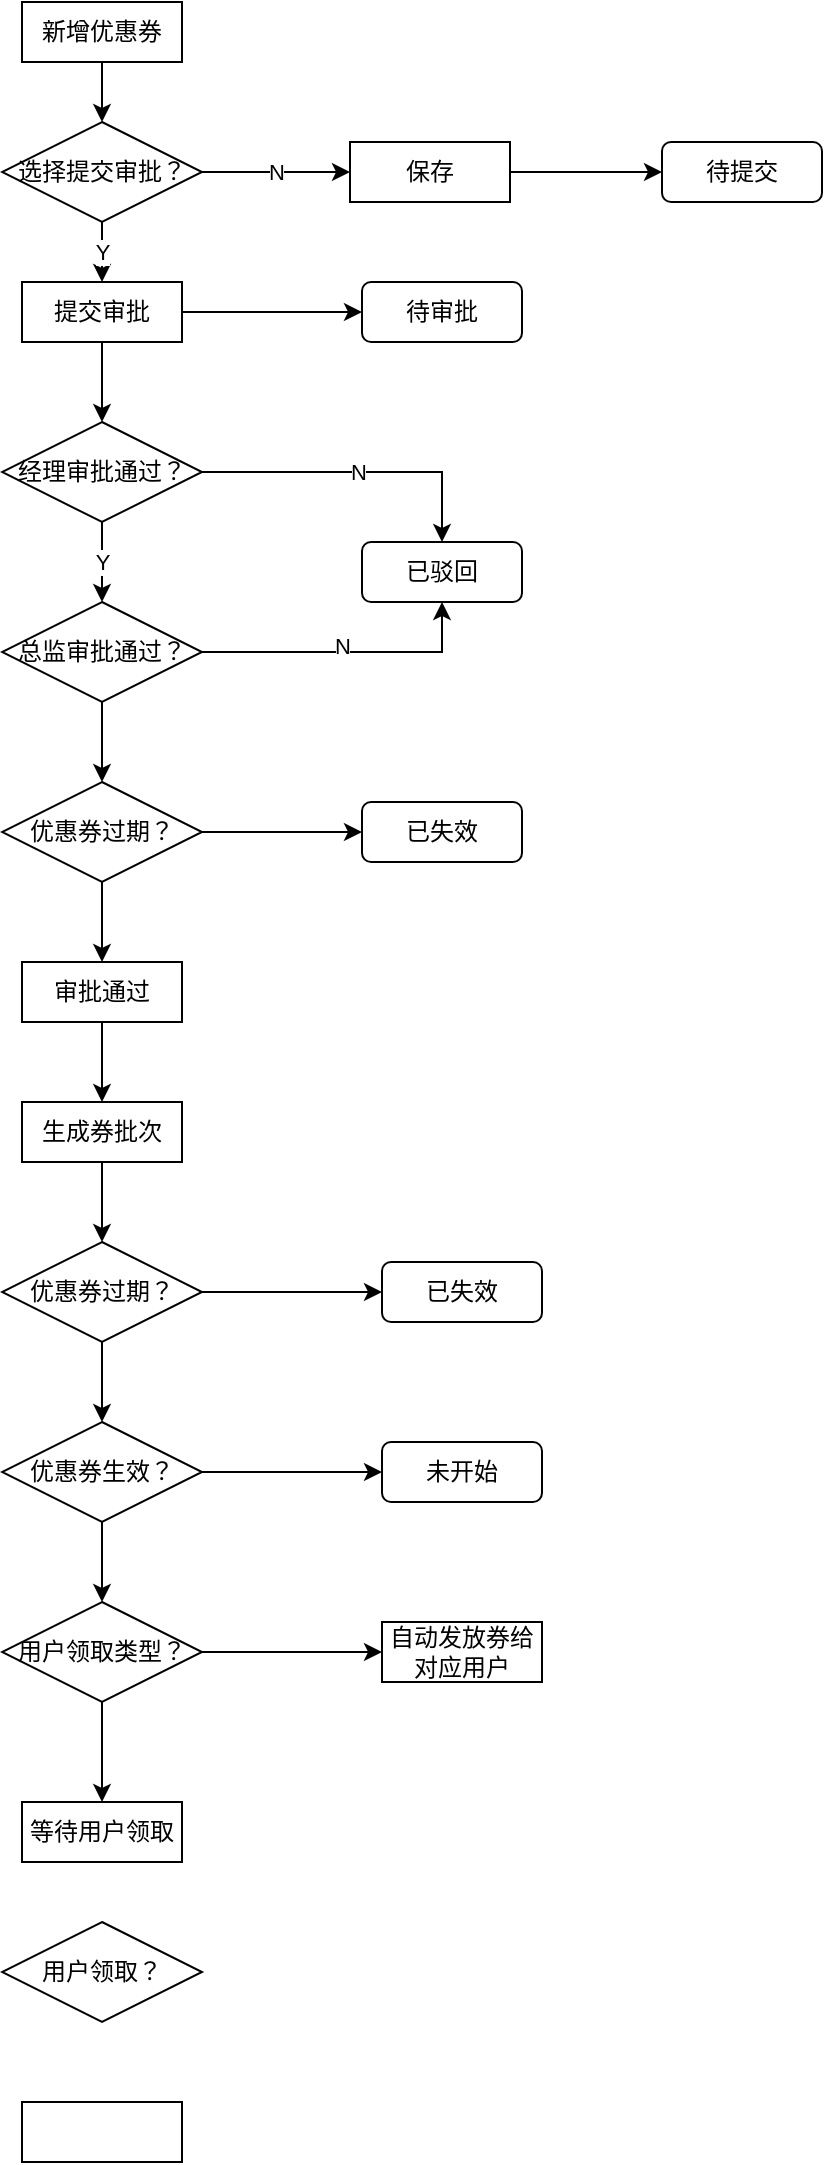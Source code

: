 <mxfile version="14.7.3" type="github">
  <diagram id="C5RBs43oDa-KdzZeNtuy" name="Page-1">
    <mxGraphModel dx="1422" dy="794" grid="1" gridSize="10" guides="1" tooltips="1" connect="1" arrows="1" fold="1" page="1" pageScale="1" pageWidth="827" pageHeight="1169" math="0" shadow="0">
      <root>
        <mxCell id="WIyWlLk6GJQsqaUBKTNV-0" />
        <mxCell id="WIyWlLk6GJQsqaUBKTNV-1" parent="WIyWlLk6GJQsqaUBKTNV-0" />
        <mxCell id="kEZ_8xJjqDe0QGOAi1LS-35" style="edgeStyle=orthogonalEdgeStyle;rounded=0;orthogonalLoop=1;jettySize=auto;html=1;exitX=0.5;exitY=1;exitDx=0;exitDy=0;entryX=0.5;entryY=0;entryDx=0;entryDy=0;" edge="1" parent="WIyWlLk6GJQsqaUBKTNV-1" source="kEZ_8xJjqDe0QGOAi1LS-0" target="kEZ_8xJjqDe0QGOAi1LS-10">
          <mxGeometry relative="1" as="geometry" />
        </mxCell>
        <mxCell id="kEZ_8xJjqDe0QGOAi1LS-0" value="新增优惠券" style="rounded=0;whiteSpace=wrap;html=1;" vertex="1" parent="WIyWlLk6GJQsqaUBKTNV-1">
          <mxGeometry x="170" y="10" width="80" height="30" as="geometry" />
        </mxCell>
        <mxCell id="kEZ_8xJjqDe0QGOAi1LS-39" style="edgeStyle=orthogonalEdgeStyle;rounded=0;orthogonalLoop=1;jettySize=auto;html=1;exitX=1;exitY=0.5;exitDx=0;exitDy=0;" edge="1" parent="WIyWlLk6GJQsqaUBKTNV-1" source="kEZ_8xJjqDe0QGOAi1LS-2" target="kEZ_8xJjqDe0QGOAi1LS-8">
          <mxGeometry relative="1" as="geometry" />
        </mxCell>
        <mxCell id="kEZ_8xJjqDe0QGOAi1LS-40" style="edgeStyle=orthogonalEdgeStyle;rounded=0;orthogonalLoop=1;jettySize=auto;html=1;exitX=0.5;exitY=1;exitDx=0;exitDy=0;entryX=0.5;entryY=0;entryDx=0;entryDy=0;" edge="1" parent="WIyWlLk6GJQsqaUBKTNV-1" source="kEZ_8xJjqDe0QGOAi1LS-2" target="kEZ_8xJjqDe0QGOAi1LS-9">
          <mxGeometry relative="1" as="geometry" />
        </mxCell>
        <mxCell id="kEZ_8xJjqDe0QGOAi1LS-2" value="提交审批" style="rounded=0;whiteSpace=wrap;html=1;" vertex="1" parent="WIyWlLk6GJQsqaUBKTNV-1">
          <mxGeometry x="170" y="150" width="80" height="30" as="geometry" />
        </mxCell>
        <mxCell id="kEZ_8xJjqDe0QGOAi1LS-47" style="edgeStyle=orthogonalEdgeStyle;rounded=0;orthogonalLoop=1;jettySize=auto;html=1;exitX=0.5;exitY=1;exitDx=0;exitDy=0;entryX=0.5;entryY=0;entryDx=0;entryDy=0;" edge="1" parent="WIyWlLk6GJQsqaUBKTNV-1" source="kEZ_8xJjqDe0QGOAi1LS-5" target="kEZ_8xJjqDe0QGOAi1LS-6">
          <mxGeometry relative="1" as="geometry" />
        </mxCell>
        <mxCell id="kEZ_8xJjqDe0QGOAi1LS-5" value="审批通过" style="rounded=0;whiteSpace=wrap;html=1;" vertex="1" parent="WIyWlLk6GJQsqaUBKTNV-1">
          <mxGeometry x="170" y="490" width="80" height="30" as="geometry" />
        </mxCell>
        <mxCell id="kEZ_8xJjqDe0QGOAi1LS-48" style="edgeStyle=orthogonalEdgeStyle;rounded=0;orthogonalLoop=1;jettySize=auto;html=1;exitX=0.5;exitY=1;exitDx=0;exitDy=0;entryX=0.5;entryY=0;entryDx=0;entryDy=0;" edge="1" parent="WIyWlLk6GJQsqaUBKTNV-1" source="kEZ_8xJjqDe0QGOAi1LS-6" target="kEZ_8xJjqDe0QGOAi1LS-33">
          <mxGeometry relative="1" as="geometry" />
        </mxCell>
        <mxCell id="kEZ_8xJjqDe0QGOAi1LS-6" value="生成券批次" style="rounded=0;whiteSpace=wrap;html=1;" vertex="1" parent="WIyWlLk6GJQsqaUBKTNV-1">
          <mxGeometry x="170" y="560" width="80" height="30" as="geometry" />
        </mxCell>
        <mxCell id="kEZ_8xJjqDe0QGOAi1LS-7" value="待提交" style="rounded=1;whiteSpace=wrap;html=1;" vertex="1" parent="WIyWlLk6GJQsqaUBKTNV-1">
          <mxGeometry x="490" y="80" width="80" height="30" as="geometry" />
        </mxCell>
        <mxCell id="kEZ_8xJjqDe0QGOAi1LS-8" value="待审批" style="rounded=1;whiteSpace=wrap;html=1;" vertex="1" parent="WIyWlLk6GJQsqaUBKTNV-1">
          <mxGeometry x="340" y="150" width="80" height="30" as="geometry" />
        </mxCell>
        <mxCell id="kEZ_8xJjqDe0QGOAi1LS-41" value="N" style="edgeStyle=orthogonalEdgeStyle;rounded=0;orthogonalLoop=1;jettySize=auto;html=1;exitX=1;exitY=0.5;exitDx=0;exitDy=0;entryX=0.5;entryY=0;entryDx=0;entryDy=0;" edge="1" parent="WIyWlLk6GJQsqaUBKTNV-1" source="kEZ_8xJjqDe0QGOAi1LS-9" target="kEZ_8xJjqDe0QGOAi1LS-18">
          <mxGeometry relative="1" as="geometry" />
        </mxCell>
        <mxCell id="kEZ_8xJjqDe0QGOAi1LS-43" value="Y" style="edgeStyle=orthogonalEdgeStyle;rounded=0;orthogonalLoop=1;jettySize=auto;html=1;exitX=0.5;exitY=1;exitDx=0;exitDy=0;entryX=0.5;entryY=0;entryDx=0;entryDy=0;" edge="1" parent="WIyWlLk6GJQsqaUBKTNV-1" source="kEZ_8xJjqDe0QGOAi1LS-9" target="kEZ_8xJjqDe0QGOAi1LS-16">
          <mxGeometry relative="1" as="geometry" />
        </mxCell>
        <mxCell id="kEZ_8xJjqDe0QGOAi1LS-9" value="经理审批通过？" style="rhombus;whiteSpace=wrap;html=1;" vertex="1" parent="WIyWlLk6GJQsqaUBKTNV-1">
          <mxGeometry x="160" y="220" width="100" height="50" as="geometry" />
        </mxCell>
        <mxCell id="kEZ_8xJjqDe0QGOAi1LS-36" value="N" style="edgeStyle=orthogonalEdgeStyle;rounded=0;orthogonalLoop=1;jettySize=auto;html=1;exitX=1;exitY=0.5;exitDx=0;exitDy=0;entryX=0;entryY=0.5;entryDx=0;entryDy=0;" edge="1" parent="WIyWlLk6GJQsqaUBKTNV-1" source="kEZ_8xJjqDe0QGOAi1LS-10" target="kEZ_8xJjqDe0QGOAi1LS-14">
          <mxGeometry relative="1" as="geometry" />
        </mxCell>
        <mxCell id="kEZ_8xJjqDe0QGOAi1LS-38" value="Y" style="edgeStyle=orthogonalEdgeStyle;rounded=0;orthogonalLoop=1;jettySize=auto;html=1;exitX=0.5;exitY=1;exitDx=0;exitDy=0;entryX=0.5;entryY=0;entryDx=0;entryDy=0;" edge="1" parent="WIyWlLk6GJQsqaUBKTNV-1" source="kEZ_8xJjqDe0QGOAi1LS-10" target="kEZ_8xJjqDe0QGOAi1LS-2">
          <mxGeometry relative="1" as="geometry" />
        </mxCell>
        <mxCell id="kEZ_8xJjqDe0QGOAi1LS-10" value="选择提交审批？" style="rhombus;whiteSpace=wrap;html=1;" vertex="1" parent="WIyWlLk6GJQsqaUBKTNV-1">
          <mxGeometry x="160" y="70" width="100" height="50" as="geometry" />
        </mxCell>
        <mxCell id="kEZ_8xJjqDe0QGOAi1LS-37" style="edgeStyle=orthogonalEdgeStyle;rounded=0;orthogonalLoop=1;jettySize=auto;html=1;exitX=1;exitY=0.5;exitDx=0;exitDy=0;entryX=0;entryY=0.5;entryDx=0;entryDy=0;" edge="1" parent="WIyWlLk6GJQsqaUBKTNV-1" source="kEZ_8xJjqDe0QGOAi1LS-14" target="kEZ_8xJjqDe0QGOAi1LS-7">
          <mxGeometry relative="1" as="geometry" />
        </mxCell>
        <mxCell id="kEZ_8xJjqDe0QGOAi1LS-14" value="保存" style="rounded=0;whiteSpace=wrap;html=1;" vertex="1" parent="WIyWlLk6GJQsqaUBKTNV-1">
          <mxGeometry x="334" y="80" width="80" height="30" as="geometry" />
        </mxCell>
        <mxCell id="kEZ_8xJjqDe0QGOAi1LS-42" style="edgeStyle=orthogonalEdgeStyle;rounded=0;orthogonalLoop=1;jettySize=auto;html=1;exitX=1;exitY=0.5;exitDx=0;exitDy=0;entryX=0.5;entryY=1;entryDx=0;entryDy=0;" edge="1" parent="WIyWlLk6GJQsqaUBKTNV-1" source="kEZ_8xJjqDe0QGOAi1LS-16" target="kEZ_8xJjqDe0QGOAi1LS-18">
          <mxGeometry relative="1" as="geometry" />
        </mxCell>
        <mxCell id="kEZ_8xJjqDe0QGOAi1LS-61" value="N" style="edgeLabel;html=1;align=center;verticalAlign=middle;resizable=0;points=[];" vertex="1" connectable="0" parent="kEZ_8xJjqDe0QGOAi1LS-42">
          <mxGeometry x="-0.035" y="3" relative="1" as="geometry">
            <mxPoint as="offset" />
          </mxGeometry>
        </mxCell>
        <mxCell id="kEZ_8xJjqDe0QGOAi1LS-44" style="edgeStyle=orthogonalEdgeStyle;rounded=0;orthogonalLoop=1;jettySize=auto;html=1;exitX=0.5;exitY=1;exitDx=0;exitDy=0;entryX=0.5;entryY=0;entryDx=0;entryDy=0;" edge="1" parent="WIyWlLk6GJQsqaUBKTNV-1" source="kEZ_8xJjqDe0QGOAi1LS-16" target="kEZ_8xJjqDe0QGOAi1LS-22">
          <mxGeometry relative="1" as="geometry" />
        </mxCell>
        <mxCell id="kEZ_8xJjqDe0QGOAi1LS-16" value="总监审批通过？" style="rhombus;whiteSpace=wrap;html=1;" vertex="1" parent="WIyWlLk6GJQsqaUBKTNV-1">
          <mxGeometry x="160" y="310" width="100" height="50" as="geometry" />
        </mxCell>
        <mxCell id="kEZ_8xJjqDe0QGOAi1LS-18" value="已驳回" style="rounded=1;whiteSpace=wrap;html=1;" vertex="1" parent="WIyWlLk6GJQsqaUBKTNV-1">
          <mxGeometry x="340" y="280" width="80" height="30" as="geometry" />
        </mxCell>
        <mxCell id="kEZ_8xJjqDe0QGOAi1LS-19" style="edgeStyle=orthogonalEdgeStyle;rounded=0;orthogonalLoop=1;jettySize=auto;html=1;exitX=0.5;exitY=1;exitDx=0;exitDy=0;" edge="1" parent="WIyWlLk6GJQsqaUBKTNV-1" source="kEZ_8xJjqDe0QGOAi1LS-18" target="kEZ_8xJjqDe0QGOAi1LS-18">
          <mxGeometry relative="1" as="geometry" />
        </mxCell>
        <mxCell id="kEZ_8xJjqDe0QGOAi1LS-45" style="edgeStyle=orthogonalEdgeStyle;rounded=0;orthogonalLoop=1;jettySize=auto;html=1;exitX=1;exitY=0.5;exitDx=0;exitDy=0;" edge="1" parent="WIyWlLk6GJQsqaUBKTNV-1" source="kEZ_8xJjqDe0QGOAi1LS-22" target="kEZ_8xJjqDe0QGOAi1LS-24">
          <mxGeometry relative="1" as="geometry" />
        </mxCell>
        <mxCell id="kEZ_8xJjqDe0QGOAi1LS-46" style="edgeStyle=orthogonalEdgeStyle;rounded=0;orthogonalLoop=1;jettySize=auto;html=1;exitX=0.5;exitY=1;exitDx=0;exitDy=0;entryX=0.5;entryY=0;entryDx=0;entryDy=0;" edge="1" parent="WIyWlLk6GJQsqaUBKTNV-1" source="kEZ_8xJjqDe0QGOAi1LS-22" target="kEZ_8xJjqDe0QGOAi1LS-5">
          <mxGeometry relative="1" as="geometry" />
        </mxCell>
        <mxCell id="kEZ_8xJjqDe0QGOAi1LS-22" value="优惠券过期？" style="rhombus;whiteSpace=wrap;html=1;" vertex="1" parent="WIyWlLk6GJQsqaUBKTNV-1">
          <mxGeometry x="160" y="400" width="100" height="50" as="geometry" />
        </mxCell>
        <mxCell id="kEZ_8xJjqDe0QGOAi1LS-24" value="已失效" style="rounded=1;whiteSpace=wrap;html=1;" vertex="1" parent="WIyWlLk6GJQsqaUBKTNV-1">
          <mxGeometry x="340" y="410" width="80" height="30" as="geometry" />
        </mxCell>
        <mxCell id="kEZ_8xJjqDe0QGOAi1LS-25" value="未开始" style="rounded=1;whiteSpace=wrap;html=1;" vertex="1" parent="WIyWlLk6GJQsqaUBKTNV-1">
          <mxGeometry x="350" y="730" width="80" height="30" as="geometry" />
        </mxCell>
        <mxCell id="kEZ_8xJjqDe0QGOAi1LS-27" value="等待用户领取" style="rounded=0;whiteSpace=wrap;html=1;" vertex="1" parent="WIyWlLk6GJQsqaUBKTNV-1">
          <mxGeometry x="170" y="910" width="80" height="30" as="geometry" />
        </mxCell>
        <mxCell id="kEZ_8xJjqDe0QGOAi1LS-29" value="" style="rounded=0;whiteSpace=wrap;html=1;" vertex="1" parent="WIyWlLk6GJQsqaUBKTNV-1">
          <mxGeometry x="170" y="1060" width="80" height="30" as="geometry" />
        </mxCell>
        <mxCell id="kEZ_8xJjqDe0QGOAi1LS-51" style="edgeStyle=orthogonalEdgeStyle;rounded=0;orthogonalLoop=1;jettySize=auto;html=1;exitX=1;exitY=0.5;exitDx=0;exitDy=0;" edge="1" parent="WIyWlLk6GJQsqaUBKTNV-1" source="kEZ_8xJjqDe0QGOAi1LS-30" target="kEZ_8xJjqDe0QGOAi1LS-25">
          <mxGeometry relative="1" as="geometry" />
        </mxCell>
        <mxCell id="kEZ_8xJjqDe0QGOAi1LS-57" style="edgeStyle=orthogonalEdgeStyle;rounded=0;orthogonalLoop=1;jettySize=auto;html=1;exitX=0.5;exitY=1;exitDx=0;exitDy=0;entryX=0.5;entryY=0;entryDx=0;entryDy=0;" edge="1" parent="WIyWlLk6GJQsqaUBKTNV-1" source="kEZ_8xJjqDe0QGOAi1LS-30" target="kEZ_8xJjqDe0QGOAi1LS-52">
          <mxGeometry relative="1" as="geometry" />
        </mxCell>
        <mxCell id="kEZ_8xJjqDe0QGOAi1LS-30" value="优惠券生效？" style="rhombus;whiteSpace=wrap;html=1;" vertex="1" parent="WIyWlLk6GJQsqaUBKTNV-1">
          <mxGeometry x="160" y="720" width="100" height="50" as="geometry" />
        </mxCell>
        <mxCell id="kEZ_8xJjqDe0QGOAi1LS-49" style="edgeStyle=orthogonalEdgeStyle;rounded=0;orthogonalLoop=1;jettySize=auto;html=1;exitX=1;exitY=0.5;exitDx=0;exitDy=0;entryX=0;entryY=0.5;entryDx=0;entryDy=0;" edge="1" parent="WIyWlLk6GJQsqaUBKTNV-1" source="kEZ_8xJjqDe0QGOAi1LS-33" target="kEZ_8xJjqDe0QGOAi1LS-34">
          <mxGeometry relative="1" as="geometry" />
        </mxCell>
        <mxCell id="kEZ_8xJjqDe0QGOAi1LS-50" style="edgeStyle=orthogonalEdgeStyle;rounded=0;orthogonalLoop=1;jettySize=auto;html=1;exitX=0.5;exitY=1;exitDx=0;exitDy=0;" edge="1" parent="WIyWlLk6GJQsqaUBKTNV-1" source="kEZ_8xJjqDe0QGOAi1LS-33" target="kEZ_8xJjqDe0QGOAi1LS-30">
          <mxGeometry relative="1" as="geometry">
            <Array as="points">
              <mxPoint x="210" y="690" />
              <mxPoint x="210" y="690" />
            </Array>
          </mxGeometry>
        </mxCell>
        <mxCell id="kEZ_8xJjqDe0QGOAi1LS-33" value="优惠券过期？" style="rhombus;whiteSpace=wrap;html=1;" vertex="1" parent="WIyWlLk6GJQsqaUBKTNV-1">
          <mxGeometry x="160" y="630" width="100" height="50" as="geometry" />
        </mxCell>
        <mxCell id="kEZ_8xJjqDe0QGOAi1LS-34" value="已失效" style="rounded=1;whiteSpace=wrap;html=1;" vertex="1" parent="WIyWlLk6GJQsqaUBKTNV-1">
          <mxGeometry x="350" y="640" width="80" height="30" as="geometry" />
        </mxCell>
        <mxCell id="kEZ_8xJjqDe0QGOAi1LS-58" style="edgeStyle=orthogonalEdgeStyle;rounded=0;orthogonalLoop=1;jettySize=auto;html=1;exitX=1;exitY=0.5;exitDx=0;exitDy=0;" edge="1" parent="WIyWlLk6GJQsqaUBKTNV-1" source="kEZ_8xJjqDe0QGOAi1LS-52" target="kEZ_8xJjqDe0QGOAi1LS-53">
          <mxGeometry relative="1" as="geometry" />
        </mxCell>
        <mxCell id="kEZ_8xJjqDe0QGOAi1LS-59" style="edgeStyle=orthogonalEdgeStyle;rounded=0;orthogonalLoop=1;jettySize=auto;html=1;exitX=0.5;exitY=1;exitDx=0;exitDy=0;" edge="1" parent="WIyWlLk6GJQsqaUBKTNV-1" source="kEZ_8xJjqDe0QGOAi1LS-52" target="kEZ_8xJjqDe0QGOAi1LS-27">
          <mxGeometry relative="1" as="geometry" />
        </mxCell>
        <mxCell id="kEZ_8xJjqDe0QGOAi1LS-52" value="用户领取类型？" style="rhombus;whiteSpace=wrap;html=1;" vertex="1" parent="WIyWlLk6GJQsqaUBKTNV-1">
          <mxGeometry x="160" y="810" width="100" height="50" as="geometry" />
        </mxCell>
        <mxCell id="kEZ_8xJjqDe0QGOAi1LS-53" value="自动发放券给对应用户" style="rounded=0;whiteSpace=wrap;html=1;" vertex="1" parent="WIyWlLk6GJQsqaUBKTNV-1">
          <mxGeometry x="350" y="820" width="80" height="30" as="geometry" />
        </mxCell>
        <mxCell id="kEZ_8xJjqDe0QGOAi1LS-60" value="用户领取？" style="rhombus;whiteSpace=wrap;html=1;" vertex="1" parent="WIyWlLk6GJQsqaUBKTNV-1">
          <mxGeometry x="160" y="970" width="100" height="50" as="geometry" />
        </mxCell>
      </root>
    </mxGraphModel>
  </diagram>
</mxfile>
